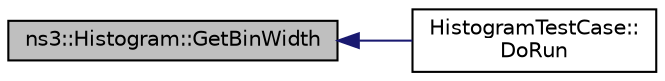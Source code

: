 digraph "ns3::Histogram::GetBinWidth"
{
  edge [fontname="Helvetica",fontsize="10",labelfontname="Helvetica",labelfontsize="10"];
  node [fontname="Helvetica",fontsize="10",shape=record];
  rankdir="LR";
  Node1 [label="ns3::Histogram::GetBinWidth",height=0.2,width=0.4,color="black", fillcolor="grey75", style="filled", fontcolor="black"];
  Node1 -> Node2 [dir="back",color="midnightblue",fontsize="10",style="solid"];
  Node2 [label="HistogramTestCase::\lDoRun",height=0.2,width=0.4,color="black", fillcolor="white", style="filled",URL="$d0/d7f/classHistogramTestCase.html#a8d45636a7bdcdb490eeb486acf5a47f1",tooltip="Implementation to actually run this TestCase. "];
}
